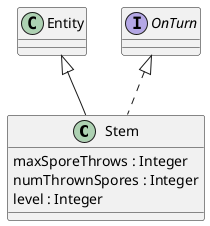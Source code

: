 @startuml stem

class Stem extends Entity implements OnTurn{
    maxSporeThrows : Integer
    numThrownSpores : Integer
    level : Integer
}

@enduml